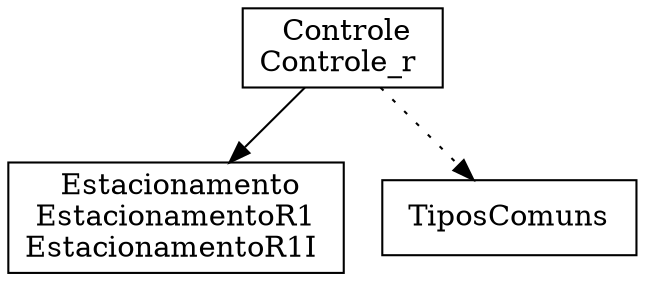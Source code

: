 digraph {
Controle_r [ label=" Controle\nControle_r " shape= box ]
EstacionamentoR1I [ label=" Estacionamento\nEstacionamentoR1\nEstacionamentoR1I " shape= box ]
TiposComuns [ label=" TiposComuns " shape= box ]

"Controle_r" -> "TiposComuns" [style= dotted ]
"Controle_r" -> "EstacionamentoR1I" []
}
